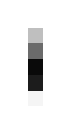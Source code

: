 \foreach \y/\col in {0/4,0.2/89,0.4/96,0.6/58,0.8/25} {
  \fill[black!\col!white] ($(-0.1,0)+(0,\y)$) rectangle ($(0.1,0.2)+(0,\y)$);
}
